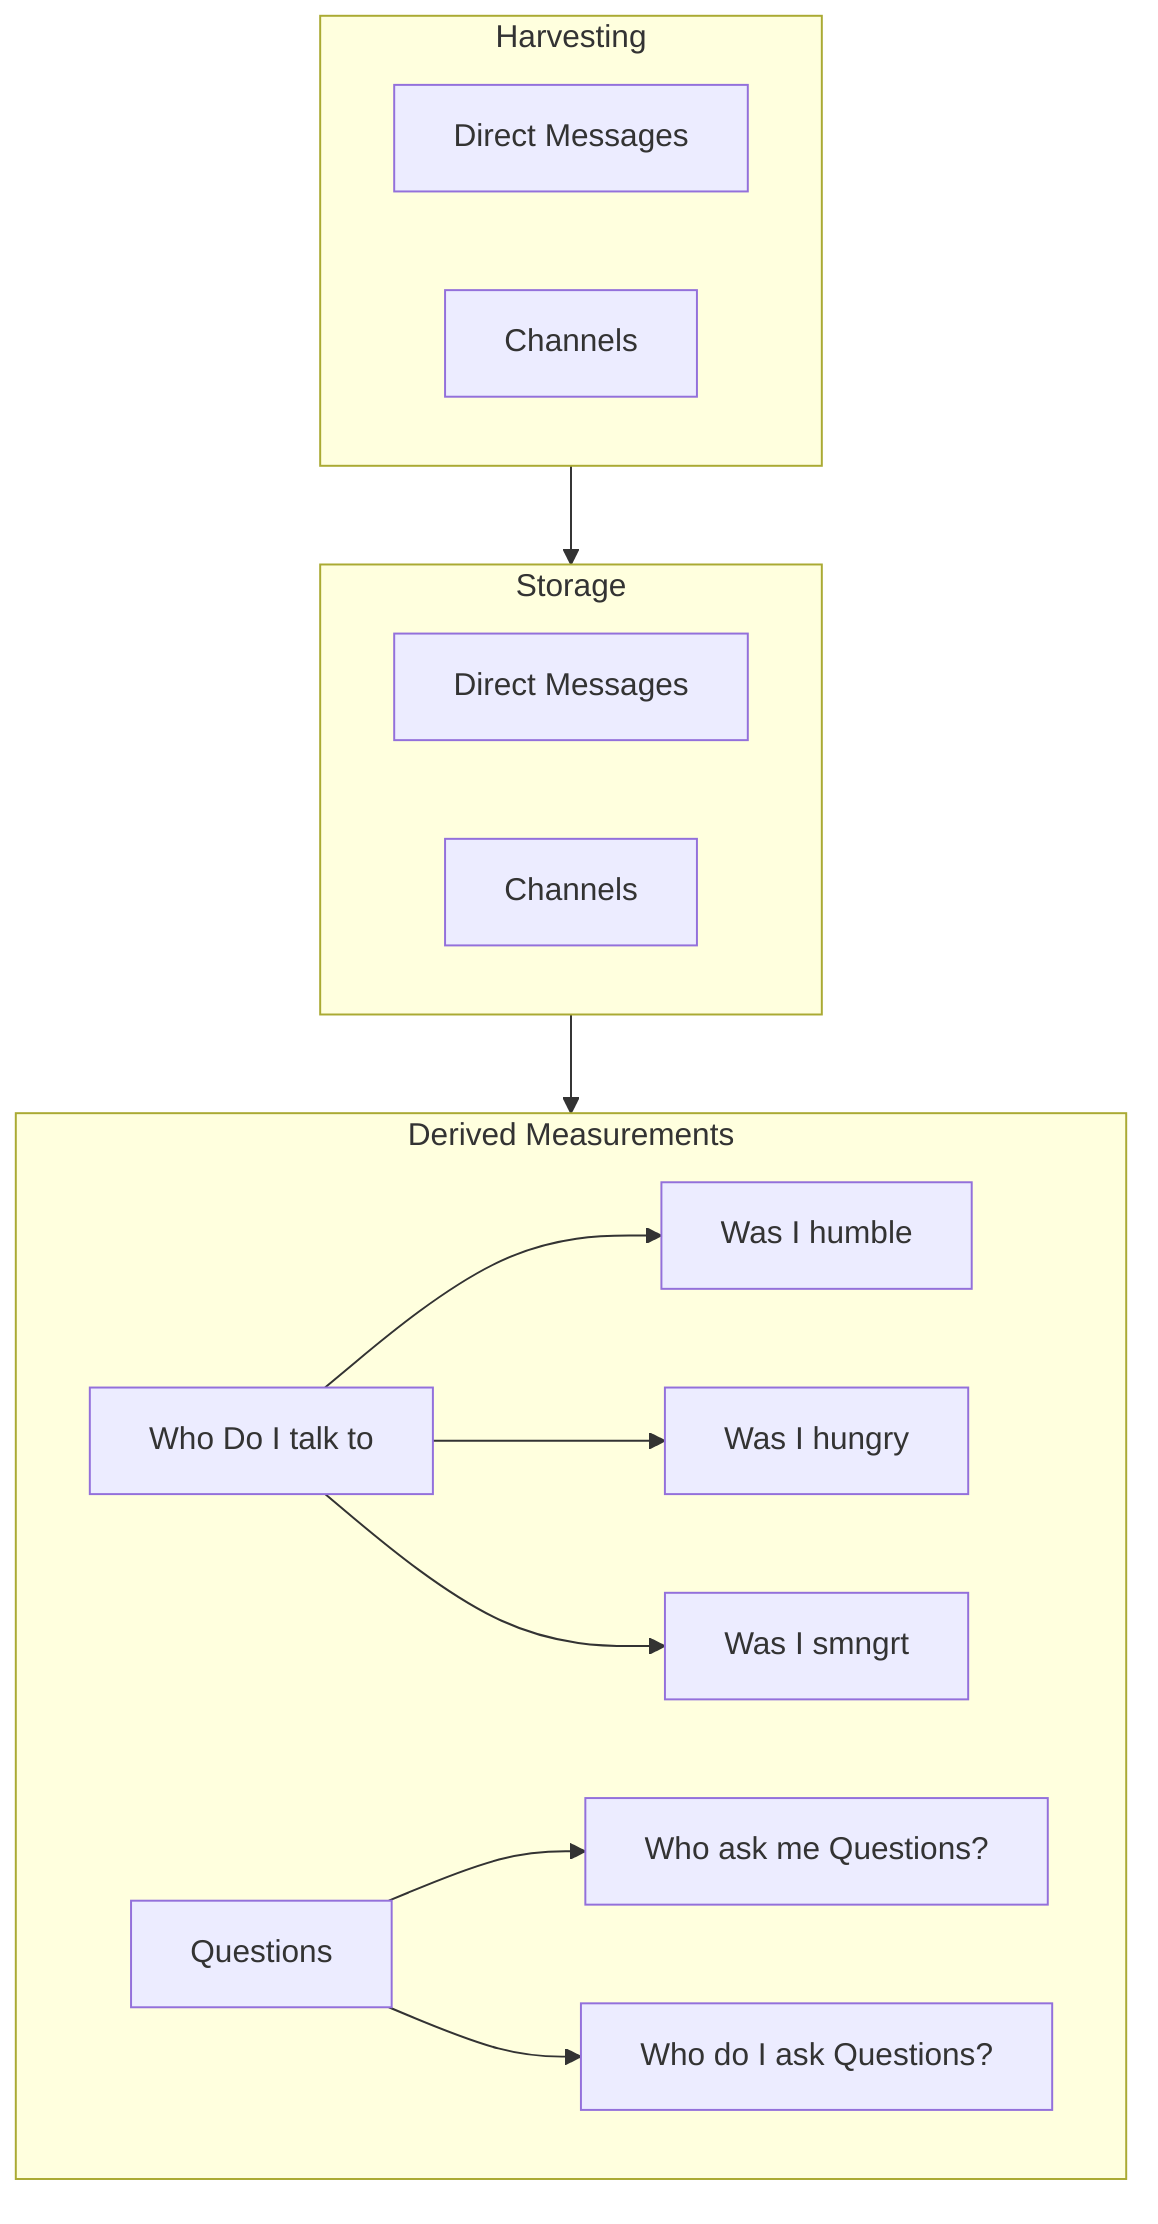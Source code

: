 graph TD
    subgraph Row1[Harvesting]
        A[Direct Messages] 
        B[Channels] 
    end

    subgraph Row2[Storage]
        D[Direct Messages] 
        E[Channels] 
    end

    subgraph Row3[Derived Measurements]
        G[Who Do I talk to]
        G --> H[Was I humble]
        G --> I[Was I hungry]
        G --> K[Was I smngrt]
        Questions[Questions]
        Questions --> to_me[Who ask me Questions?]
        Questions --> from_me[Who do I ask Questions?]
    end
    Row1 --> Row2
    Row2 --> Row3